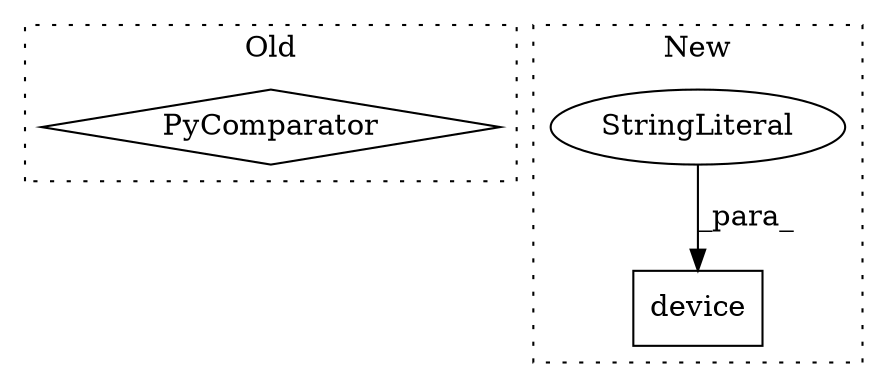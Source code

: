 digraph G {
subgraph cluster0 {
1 [label="PyComparator" a="113" s="2781" l="39" shape="diamond"];
label = "Old";
style="dotted";
}
subgraph cluster1 {
2 [label="device" a="32" s="638,650" l="7,1" shape="box"];
3 [label="StringLiteral" a="45" s="645" l="5" shape="ellipse"];
label = "New";
style="dotted";
}
3 -> 2 [label="_para_"];
}